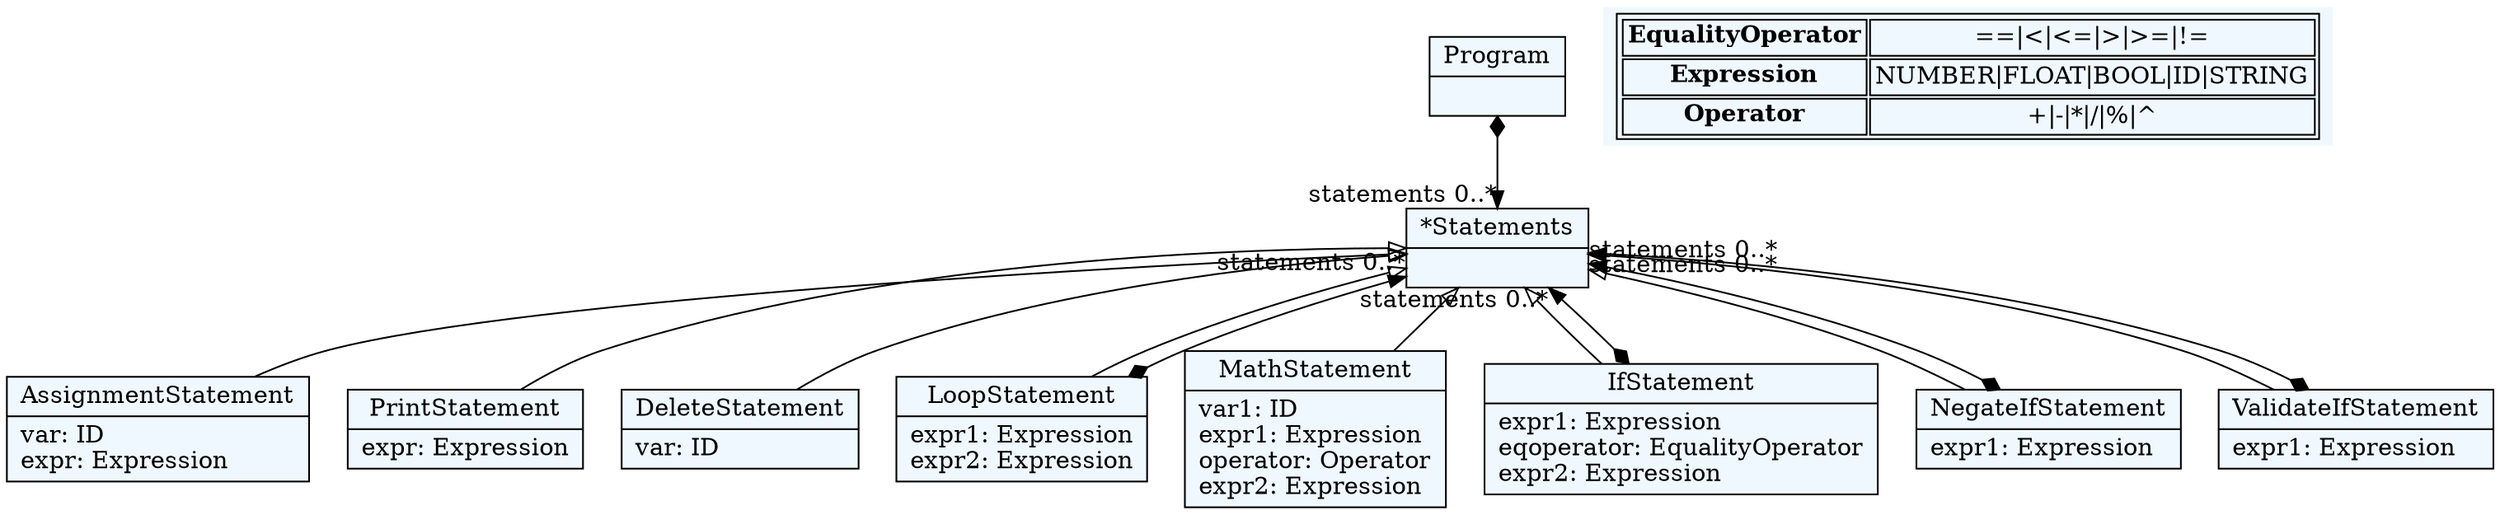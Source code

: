 
    digraph textX {
    fontname = "Bitstream Vera Sans"
    fontsize = 8
    node[
        shape=record,
        style=filled,
        fillcolor=aliceblue
    ]
    nodesep = 0.3
    edge[dir=black,arrowtail=empty]


2935325001248[ label="{Program|}"]

2935325006208[ label="{*Statements|}"]

2935325023072[ label="{AssignmentStatement|var: ID\lexpr: Expression\l}"]

2935325013152[ label="{PrintStatement|expr: Expression\l}"]

2935325029024[ label="{DeleteStatement|var: ID\l}"]

2935325011168[ label="{LoopStatement|expr1: Expression\lexpr2: Expression\l}"]

2935325025056[ label="{MathStatement|var1: ID\lexpr1: Expression\loperator: Operator\lexpr2: Expression\l}"]

2935325032992[ label="{IfStatement|expr1: Expression\leqoperator: EqualityOperator\lexpr2: Expression\l}"]

2935325033984[ label="{NegateIfStatement|expr1: Expression\l}"]

2935325037952[ label="{ValidateIfStatement|expr1: Expression\l}"]



2935325001248 -> 2935325006208[arrowtail=diamond, dir=both, headlabel="statements 0..*"]
2935325006208 -> 2935325023072 [dir=back]
2935325006208 -> 2935325013152 [dir=back]
2935325006208 -> 2935325029024 [dir=back]
2935325006208 -> 2935325011168 [dir=back]
2935325006208 -> 2935325025056 [dir=back]
2935325006208 -> 2935325032992 [dir=back]
2935325006208 -> 2935325033984 [dir=back]
2935325006208 -> 2935325037952 [dir=back]
2935325011168 -> 2935325006208[arrowtail=diamond, dir=both, headlabel="statements 0..*"]
2935325032992 -> 2935325006208[arrowtail=diamond, dir=both, headlabel="statements 0..*"]
2935325033984 -> 2935325006208[arrowtail=diamond, dir=both, headlabel="statements 0..*"]
2935325037952 -> 2935325006208[arrowtail=diamond, dir=both, headlabel="statements 0..*"]
match_rules [ shape=plaintext, label=< <table>
	<tr>
		<td><b>EqualityOperator</b></td><td>==|&lt;|&lt;=|&gt;|&gt;=|!=</td>
	</tr>
	<tr>
		<td><b>Expression</b></td><td>NUMBER|FLOAT|BOOL|ID|STRING</td>
	</tr>
	<tr>
		<td><b>Operator</b></td><td>+|-|*|/|%|^</td>
	</tr>
</table> >]


}
